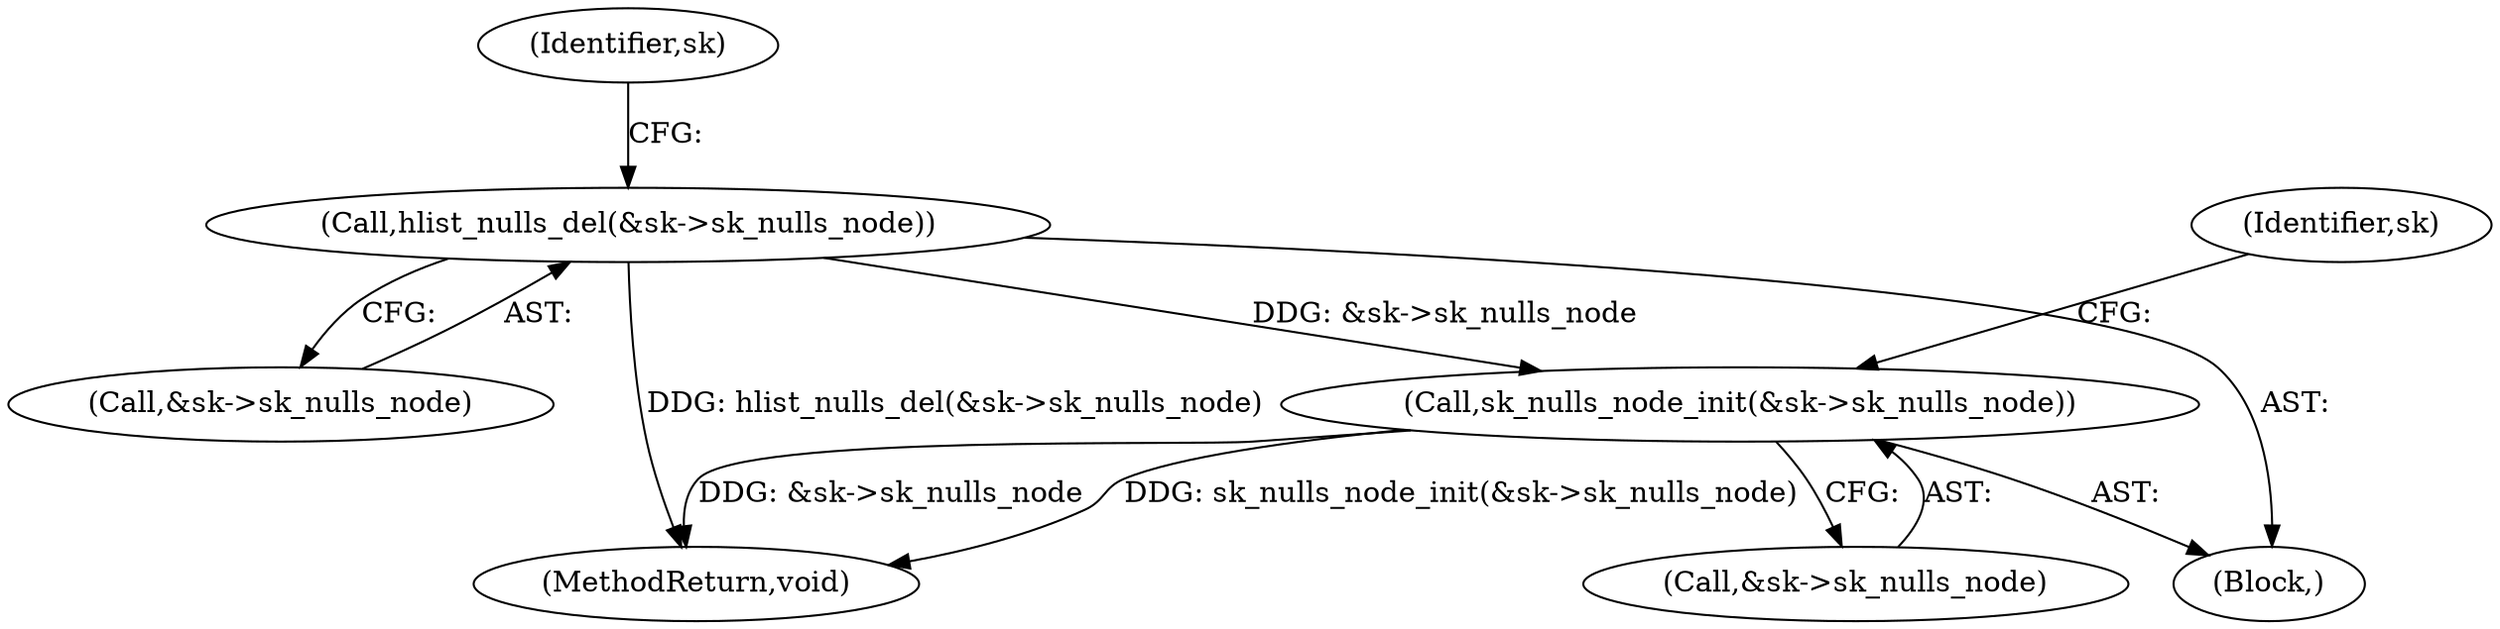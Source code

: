 digraph "0_linux_a134f083e79fb4c3d0a925691e732c56911b4326@pointer" {
"1000128" [label="(Call,sk_nulls_node_init(&sk->sk_nulls_node))"];
"1000123" [label="(Call,hlist_nulls_del(&sk->sk_nulls_node))"];
"1000117" [label="(Block,)"];
"1000129" [label="(Call,&sk->sk_nulls_node)"];
"1000131" [label="(Identifier,sk)"];
"1000158" [label="(MethodReturn,void)"];
"1000123" [label="(Call,hlist_nulls_del(&sk->sk_nulls_node))"];
"1000128" [label="(Call,sk_nulls_node_init(&sk->sk_nulls_node))"];
"1000124" [label="(Call,&sk->sk_nulls_node)"];
"1000134" [label="(Identifier,sk)"];
"1000128" -> "1000117"  [label="AST: "];
"1000128" -> "1000129"  [label="CFG: "];
"1000129" -> "1000128"  [label="AST: "];
"1000134" -> "1000128"  [label="CFG: "];
"1000128" -> "1000158"  [label="DDG: &sk->sk_nulls_node"];
"1000128" -> "1000158"  [label="DDG: sk_nulls_node_init(&sk->sk_nulls_node)"];
"1000123" -> "1000128"  [label="DDG: &sk->sk_nulls_node"];
"1000123" -> "1000117"  [label="AST: "];
"1000123" -> "1000124"  [label="CFG: "];
"1000124" -> "1000123"  [label="AST: "];
"1000131" -> "1000123"  [label="CFG: "];
"1000123" -> "1000158"  [label="DDG: hlist_nulls_del(&sk->sk_nulls_node)"];
}
